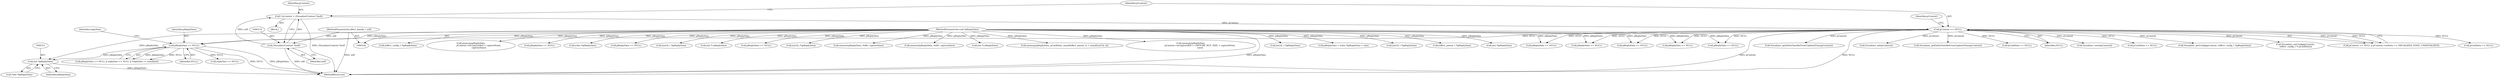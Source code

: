 digraph "0_Android_557bd7bfe6c4895faee09e46fc9b5304a956c8b7@pointer" {
"1000310" [label="(Call,(int *)pReplyData)"];
"1000275" [label="(Call,pReplyData == NULL)"];
"1000108" [label="(MethodParameterIn,void *pReplyData)"];
"1000119" [label="(Call,pContext == NULL)"];
"1000111" [label="(Call,* pContext = (VisualizerContext *)self)"];
"1000113" [label="(Call,(VisualizerContext *)self)"];
"1000103" [label="(MethodParameterIn,effect_handle_t self)"];
"1000556" [label="(Call,(int32_t *)pReplyData)"];
"1000108" [label="(MethodParameterIn,void *pReplyData)"];
"1000226" [label="(Call,Visualizer_reset(pContext))"];
"1000781" [label="(Call,pReplyData = (char *)pReplyData + size)"];
"1000494" [label="(Call,pCmdData == NULL)"];
"1000529" [label="(Call,(int32_t *)pReplyData)"];
"1000312" [label="(Identifier,pReplyData)"];
"1000274" [label="(Call,pReplyData == NULL || replySize == NULL || *replySize != sizeof(int))"];
"1000111" [label="(Call,* pContext = (VisualizerContext *)self)"];
"1000277" [label="(Identifier,NULL)"];
"1000109" [label="(Block,)"];
"1000279" [label="(Call,replySize == NULL)"];
"1000368" [label="(Call,(effect_param_t *)pReplyData)"];
"1000219" [label="(Call,Visualizer_getConfig(pContext, (effect_config_t *)pReplyData))"];
"1000267" [label="(Call,(int *)pReplyData)"];
"1000221" [label="(Call,(effect_config_t *)pReplyData)"];
"1000232" [label="(Call,pReplyData == NULL)"];
"1000794" [label="(Call,memcpy(pReplyData,\n                       pContext->mCaptureBuf + capturePoint,\n                       captureSize))"];
"1000333" [label="(Call,pReplyData == NULL)"];
"1000120" [label="(Identifier,pContext)"];
"1000115" [label="(Identifier,self)"];
"1000194" [label="(Call,Visualizer_setConfig(pContext,\n (effect_config_t *) pCmdData))"];
"1000275" [label="(Call,pReplyData == NULL)"];
"1000649" [label="(Call,pReplyData == NULL)"];
"1000119" [label="(Call,pContext == NULL)"];
"1000784" [label="(Call,(char *)pReplyData)"];
"1000118" [label="(Call,pContext == NULL || pContext->mState == VISUALIZER_STATE_UNINITIALIZED)"];
"1000124" [label="(Identifier,pContext)"];
"1000319" [label="(Call,pCmdData == NULL)"];
"1000511" [label="(Call,pReplyData == NULL)"];
"1000276" [label="(Identifier,pReplyData)"];
"1000629" [label="(Call,(int32_t *)pReplyData)"];
"1000113" [label="(Call,(VisualizerContext *)self)"];
"1000191" [label="(Call,(int *) pReplyData)"];
"1000173" [label="(Call,pReplyData == NULL)"];
"1000865" [label="(Call,Visualizer_getDeltaTimeMsFromUpdatedTime(pContext))"];
"1000137" [label="(Call,pReplyData == NULL)"];
"1000112" [label="(Identifier,pContext)"];
"1001060" [label="(MethodReturn,int)"];
"1000310" [label="(Call,(int *)pReplyData)"];
"1000990" [label="(Call,(int32_t*)pReplyData)"];
"1000158" [label="(Call,Visualizer_init(pContext))"];
"1000280" [label="(Identifier,replySize)"];
"1000203" [label="(Call,pReplyData == NULL)"];
"1000674" [label="(Call,Visualizer_getDeltaTimeMsFromUpdatedTime(pContext))"];
"1000811" [label="(Call,memset(pReplyData, 0x80, captureSize))"];
"1000706" [label="(Call,memset(pReplyData, 0x80, captureSize))"];
"1000155" [label="(Call,(int *) pReplyData)"];
"1000357" [label="(Call,memcpy(pReplyData, pCmdData, sizeof(effect_param_t) + sizeof(uint32_t)))"];
"1000771" [label="(Call,memcpy(pReplyData,\n                           pContext->mCaptureBuf + CAPTURE_BUF_SIZE + capturePoint,\n                           size))"];
"1000164" [label="(Call,pCmdData == NULL)"];
"1000103" [label="(MethodParameterIn,effect_handle_t self)"];
"1000309" [label="(Call,*(int *)pReplyData)"];
"1000820" [label="(Call,pReplyData == NULL)"];
"1000121" [label="(Identifier,NULL)"];
"1000310" -> "1000309"  [label="AST: "];
"1000310" -> "1000312"  [label="CFG: "];
"1000311" -> "1000310"  [label="AST: "];
"1000312" -> "1000310"  [label="AST: "];
"1000309" -> "1000310"  [label="CFG: "];
"1000310" -> "1001060"  [label="DDG: pReplyData"];
"1000275" -> "1000310"  [label="DDG: pReplyData"];
"1000108" -> "1000310"  [label="DDG: pReplyData"];
"1000275" -> "1000274"  [label="AST: "];
"1000275" -> "1000277"  [label="CFG: "];
"1000276" -> "1000275"  [label="AST: "];
"1000277" -> "1000275"  [label="AST: "];
"1000280" -> "1000275"  [label="CFG: "];
"1000274" -> "1000275"  [label="CFG: "];
"1000275" -> "1001060"  [label="DDG: pReplyData"];
"1000275" -> "1001060"  [label="DDG: NULL"];
"1000275" -> "1000274"  [label="DDG: pReplyData"];
"1000275" -> "1000274"  [label="DDG: NULL"];
"1000108" -> "1000275"  [label="DDG: pReplyData"];
"1000119" -> "1000275"  [label="DDG: NULL"];
"1000275" -> "1000279"  [label="DDG: NULL"];
"1000108" -> "1000102"  [label="AST: "];
"1000108" -> "1001060"  [label="DDG: pReplyData"];
"1000108" -> "1000137"  [label="DDG: pReplyData"];
"1000108" -> "1000155"  [label="DDG: pReplyData"];
"1000108" -> "1000173"  [label="DDG: pReplyData"];
"1000108" -> "1000191"  [label="DDG: pReplyData"];
"1000108" -> "1000203"  [label="DDG: pReplyData"];
"1000108" -> "1000221"  [label="DDG: pReplyData"];
"1000108" -> "1000232"  [label="DDG: pReplyData"];
"1000108" -> "1000267"  [label="DDG: pReplyData"];
"1000108" -> "1000333"  [label="DDG: pReplyData"];
"1000108" -> "1000357"  [label="DDG: pReplyData"];
"1000108" -> "1000368"  [label="DDG: pReplyData"];
"1000108" -> "1000511"  [label="DDG: pReplyData"];
"1000108" -> "1000529"  [label="DDG: pReplyData"];
"1000108" -> "1000556"  [label="DDG: pReplyData"];
"1000108" -> "1000629"  [label="DDG: pReplyData"];
"1000108" -> "1000649"  [label="DDG: pReplyData"];
"1000108" -> "1000706"  [label="DDG: pReplyData"];
"1000108" -> "1000771"  [label="DDG: pReplyData"];
"1000108" -> "1000781"  [label="DDG: pReplyData"];
"1000108" -> "1000784"  [label="DDG: pReplyData"];
"1000108" -> "1000794"  [label="DDG: pReplyData"];
"1000108" -> "1000811"  [label="DDG: pReplyData"];
"1000108" -> "1000820"  [label="DDG: pReplyData"];
"1000108" -> "1000990"  [label="DDG: pReplyData"];
"1000119" -> "1000118"  [label="AST: "];
"1000119" -> "1000121"  [label="CFG: "];
"1000120" -> "1000119"  [label="AST: "];
"1000121" -> "1000119"  [label="AST: "];
"1000124" -> "1000119"  [label="CFG: "];
"1000118" -> "1000119"  [label="CFG: "];
"1000119" -> "1001060"  [label="DDG: NULL"];
"1000119" -> "1001060"  [label="DDG: pContext"];
"1000119" -> "1000118"  [label="DDG: pContext"];
"1000119" -> "1000118"  [label="DDG: NULL"];
"1000111" -> "1000119"  [label="DDG: pContext"];
"1000119" -> "1000137"  [label="DDG: NULL"];
"1000119" -> "1000158"  [label="DDG: pContext"];
"1000119" -> "1000164"  [label="DDG: NULL"];
"1000119" -> "1000194"  [label="DDG: pContext"];
"1000119" -> "1000203"  [label="DDG: NULL"];
"1000119" -> "1000219"  [label="DDG: pContext"];
"1000119" -> "1000226"  [label="DDG: pContext"];
"1000119" -> "1000232"  [label="DDG: NULL"];
"1000119" -> "1000319"  [label="DDG: NULL"];
"1000119" -> "1000494"  [label="DDG: NULL"];
"1000119" -> "1000649"  [label="DDG: NULL"];
"1000119" -> "1000674"  [label="DDG: pContext"];
"1000119" -> "1000820"  [label="DDG: NULL"];
"1000119" -> "1000865"  [label="DDG: pContext"];
"1000111" -> "1000109"  [label="AST: "];
"1000111" -> "1000113"  [label="CFG: "];
"1000112" -> "1000111"  [label="AST: "];
"1000113" -> "1000111"  [label="AST: "];
"1000120" -> "1000111"  [label="CFG: "];
"1000111" -> "1001060"  [label="DDG: (VisualizerContext *)self"];
"1000113" -> "1000111"  [label="DDG: self"];
"1000113" -> "1000115"  [label="CFG: "];
"1000114" -> "1000113"  [label="AST: "];
"1000115" -> "1000113"  [label="AST: "];
"1000113" -> "1001060"  [label="DDG: self"];
"1000103" -> "1000113"  [label="DDG: self"];
"1000103" -> "1000102"  [label="AST: "];
"1000103" -> "1001060"  [label="DDG: self"];
}
